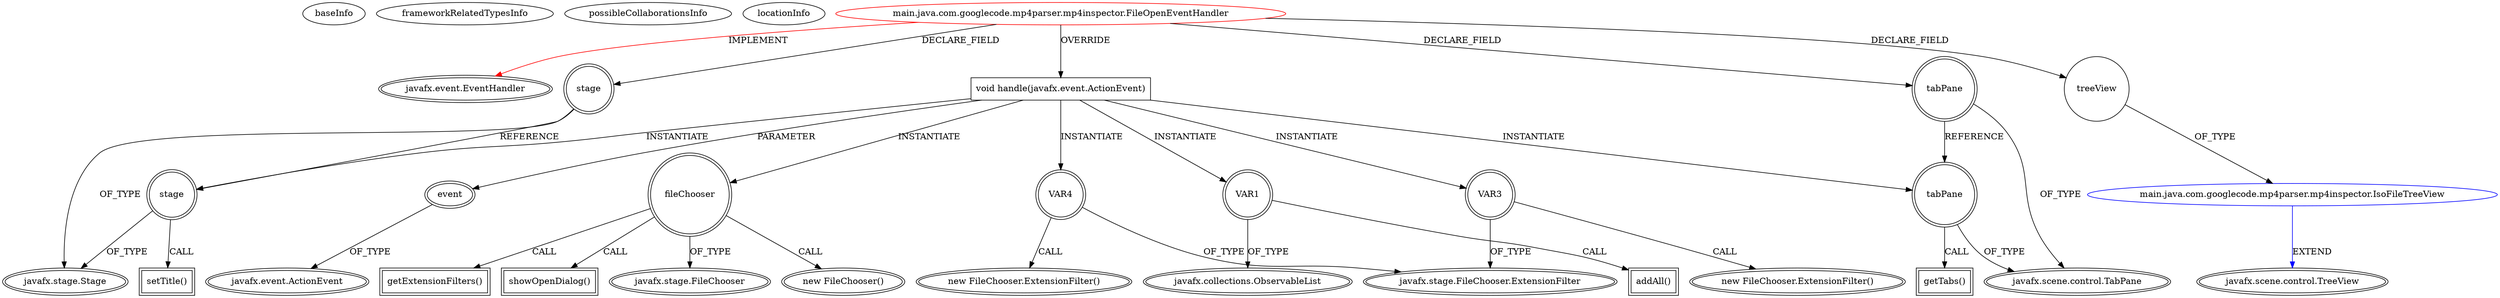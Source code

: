 digraph {
baseInfo[graphId=4068,category="extension_graph",isAnonymous=false,possibleRelation=true]
frameworkRelatedTypesInfo[0="javafx.event.EventHandler"]
possibleCollaborationsInfo[0="4068~FIELD_DECLARATION-~javafx.event.EventHandler ~javafx.scene.control.TreeView ~false~false"]
locationInfo[projectName="sannies-isoviewer-fx",filePath="/sannies-isoviewer-fx/isoviewer-fx-master/src/main/java/com/googlecode/mp4parser/mp4inspector/FileOpenEventHandler.java",contextSignature="FileOpenEventHandler",graphId="4068"]
0[label="main.java.com.googlecode.mp4parser.mp4inspector.FileOpenEventHandler",vertexType="ROOT_CLIENT_CLASS_DECLARATION",isFrameworkType=false,color=red]
1[label="javafx.event.EventHandler",vertexType="FRAMEWORK_INTERFACE_TYPE",isFrameworkType=true,peripheries=2]
2[label="stage",vertexType="FIELD_DECLARATION",isFrameworkType=true,peripheries=2,shape=circle]
3[label="javafx.stage.Stage",vertexType="FRAMEWORK_CLASS_TYPE",isFrameworkType=true,peripheries=2]
4[label="tabPane",vertexType="FIELD_DECLARATION",isFrameworkType=true,peripheries=2,shape=circle]
5[label="javafx.scene.control.TabPane",vertexType="FRAMEWORK_CLASS_TYPE",isFrameworkType=true,peripheries=2]
6[label="treeView",vertexType="FIELD_DECLARATION",isFrameworkType=false,shape=circle]
7[label="main.java.com.googlecode.mp4parser.mp4inspector.IsoFileTreeView",vertexType="REFERENCE_CLIENT_CLASS_DECLARATION",isFrameworkType=false,color=blue]
8[label="javafx.scene.control.TreeView",vertexType="FRAMEWORK_CLASS_TYPE",isFrameworkType=true,peripheries=2]
9[label="void handle(javafx.event.ActionEvent)",vertexType="OVERRIDING_METHOD_DECLARATION",isFrameworkType=false,shape=box]
10[label="event",vertexType="PARAMETER_DECLARATION",isFrameworkType=true,peripheries=2]
11[label="javafx.event.ActionEvent",vertexType="FRAMEWORK_CLASS_TYPE",isFrameworkType=true,peripheries=2]
13[label="fileChooser",vertexType="VARIABLE_EXPRESION",isFrameworkType=true,peripheries=2,shape=circle]
14[label="javafx.stage.FileChooser",vertexType="FRAMEWORK_CLASS_TYPE",isFrameworkType=true,peripheries=2]
12[label="new FileChooser()",vertexType="CONSTRUCTOR_CALL",isFrameworkType=true,peripheries=2]
15[label="VAR1",vertexType="VARIABLE_EXPRESION",isFrameworkType=true,peripheries=2,shape=circle]
17[label="javafx.collections.ObservableList",vertexType="FRAMEWORK_INTERFACE_TYPE",isFrameworkType=true,peripheries=2]
16[label="addAll()",vertexType="INSIDE_CALL",isFrameworkType=true,peripheries=2,shape=box]
19[label="getExtensionFilters()",vertexType="INSIDE_CALL",isFrameworkType=true,peripheries=2,shape=box]
21[label="VAR3",vertexType="VARIABLE_EXPRESION",isFrameworkType=true,peripheries=2,shape=circle]
22[label="javafx.stage.FileChooser.ExtensionFilter",vertexType="FRAMEWORK_CLASS_TYPE",isFrameworkType=true,peripheries=2]
20[label="new FileChooser.ExtensionFilter()",vertexType="CONSTRUCTOR_CALL",isFrameworkType=true,peripheries=2]
24[label="VAR4",vertexType="VARIABLE_EXPRESION",isFrameworkType=true,peripheries=2,shape=circle]
23[label="new FileChooser.ExtensionFilter()",vertexType="CONSTRUCTOR_CALL",isFrameworkType=true,peripheries=2]
27[label="showOpenDialog()",vertexType="INSIDE_CALL",isFrameworkType=true,peripheries=2,shape=box]
28[label="stage",vertexType="VARIABLE_EXPRESION",isFrameworkType=true,peripheries=2,shape=circle]
29[label="setTitle()",vertexType="INSIDE_CALL",isFrameworkType=true,peripheries=2,shape=box]
31[label="tabPane",vertexType="VARIABLE_EXPRESION",isFrameworkType=true,peripheries=2,shape=circle]
32[label="getTabs()",vertexType="INSIDE_CALL",isFrameworkType=true,peripheries=2,shape=box]
0->1[label="IMPLEMENT",color=red]
0->2[label="DECLARE_FIELD"]
2->3[label="OF_TYPE"]
0->4[label="DECLARE_FIELD"]
4->5[label="OF_TYPE"]
0->6[label="DECLARE_FIELD"]
7->8[label="EXTEND",color=blue]
6->7[label="OF_TYPE"]
0->9[label="OVERRIDE"]
10->11[label="OF_TYPE"]
9->10[label="PARAMETER"]
9->13[label="INSTANTIATE"]
13->14[label="OF_TYPE"]
13->12[label="CALL"]
9->15[label="INSTANTIATE"]
15->17[label="OF_TYPE"]
15->16[label="CALL"]
13->19[label="CALL"]
9->21[label="INSTANTIATE"]
21->22[label="OF_TYPE"]
21->20[label="CALL"]
9->24[label="INSTANTIATE"]
24->22[label="OF_TYPE"]
24->23[label="CALL"]
13->27[label="CALL"]
9->28[label="INSTANTIATE"]
2->28[label="REFERENCE"]
28->3[label="OF_TYPE"]
28->29[label="CALL"]
9->31[label="INSTANTIATE"]
4->31[label="REFERENCE"]
31->5[label="OF_TYPE"]
31->32[label="CALL"]
}
